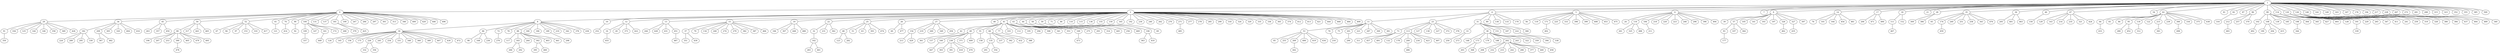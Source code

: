 strict graph G {
1;
0;
2;
4;
5;
6;
7;
8;
9;
10;
11;
12;
13;
14;
15;
16;
17;
18;
19;
20;
21;
22;
23;
24;
25;
26;
27;
28;
29;
30;
31;
32;
33;
34;
35;
36;
37;
38;
39;
40;
41;
42;
43;
44;
45;
46;
47;
48;
49;
50;
51;
52;
53;
54;
55;
56;
57;
58;
59;
60;
61;
62;
63;
64;
65;
66;
67;
68;
69;
70;
71;
72;
73;
74;
75;
76;
77;
78;
79;
80;
81;
82;
83;
84;
85;
86;
87;
88;
89;
90;
91;
92;
93;
94;
95;
96;
97;
98;
99;
100;
101;
102;
103;
104;
105;
106;
107;
108;
109;
110;
111;
112;
113;
114;
115;
116;
117;
118;
119;
120;
121;
122;
123;
124;
125;
126;
127;
128;
129;
130;
131;
132;
133;
134;
135;
136;
137;
138;
139;
140;
141;
142;
143;
144;
145;
146;
147;
148;
149;
150;
151;
152;
153;
154;
155;
156;
157;
158;
159;
160;
161;
162;
163;
164;
165;
166;
167;
168;
169;
170;
171;
172;
173;
174;
175;
176;
177;
178;
179;
180;
181;
182;
183;
184;
185;
186;
187;
188;
189;
190;
191;
192;
193;
194;
195;
196;
197;
198;
199;
200;
201;
202;
203;
204;
205;
206;
207;
208;
209;
210;
211;
212;
213;
214;
215;
216;
217;
218;
219;
220;
221;
222;
223;
224;
225;
226;
227;
228;
229;
230;
231;
232;
233;
234;
235;
236;
237;
238;
239;
240;
241;
242;
243;
244;
245;
246;
247;
248;
249;
250;
251;
252;
253;
254;
255;
256;
257;
258;
259;
260;
261;
262;
263;
264;
265;
266;
267;
268;
269;
270;
271;
272;
273;
274;
275;
276;
277;
278;
279;
280;
281;
282;
283;
284;
285;
286;
287;
288;
289;
290;
291;
292;
293;
294;
295;
296;
297;
298;
299;
300;
301;
302;
303;
304;
305;
306;
307;
308;
309;
310;
311;
312;
313;
314;
315;
316;
317;
318;
319;
320;
321;
322;
323;
324;
325;
326;
327;
328;
329;
330;
331;
332;
333;
334;
335;
336;
337;
338;
339;
340;
341;
342;
343;
344;
345;
346;
347;
348;
349;
350;
351;
352;
353;
354;
355;
356;
357;
358;
359;
360;
361;
362;
363;
364;
365;
366;
367;
368;
369;
370;
371;
372;
373;
374;
375;
376;
377;
378;
379;
380;
381;
382;
383;
384;
385;
386;
387;
388;
389;
390;
391;
392;
393;
394;
395;
396;
397;
398;
399;
400;
401;
402;
403;
404;
405;
406;
407;
408;
409;
410;
411;
412;
413;
414;
415;
416;
417;
418;
419;
420;
421;
422;
423;
424;
425;
426;
427;
428;
429;
430;
431;
432;
433;
434;
435;
436;
437;
438;
439;
440;
441;
442;
443;
444;
445;
446;
447;
448;
449;
450;
451;
452;
453;
454;
455;
456;
457;
458;
459;
460;
461;
462;
463;
464;
465;
466;
467;
468;
469;
470;
471;
472;
473;
474;
475;
476;
477;
478;
479;
480;
481;
482;
483;
484;
485;
486;
487;
488;
489;
490;
491;
492;
493;
494;
495;
496;
497;
498;
499;
500;
62 -- 239;
88 -- 302;
202 -- 233;
43 -- 293;
52 -- 97;
5 -- 119;
4 -- 133;
6 -- 223;
113 -- 132;
6 -- 218;
0 -- 400;
22 -- 32;
41 -- 49;
62 -- 83;
41 -- 103;
1 -- 18;
29 -- 125;
171 -- 402;
74 -- 414;
126 -- 464;
50 -- 317;
53 -- 269;
0 -- 50;
182 -- 295;
41 -- 77;
15 -- 382;
2 -- 230;
2 -- 270;
182 -- 330;
68 -- 237;
57 -- 364;
23 -- 113;
19 -- 448;
2 -- 110;
1 -- 46;
53 -- 255;
1 -- 267;
6 -- 246;
26 -- 60;
27 -- 349;
182 -- 289;
1 -- 7;
38 -- 243;
99 -- 139;
109 -- 337;
162 -- 461;
118 -- 312;
25 -- 51;
120 -- 347;
1 -- 149;
30 -- 430;
8 -- 66;
102 -- 492;
73 -- 491;
61 -- 121;
31 -- 222;
1 -- 4;
2 -- 318;
5 -- 171;
15 -- 274;
38 -- 322;
302 -- 395;
1 -- 120;
43 -- 445;
113 -- 178;
1 -- 142;
202 -- 242;
2 -- 365;
5 -- 398;
226 -- 356;
15 -- 279;
62 -- 95;
47 -- 129;
95 -- 280;
215 -- 383;
27 -- 260;
6 -- 24;
66 -- 168;
2 -- 22;
5 -- 333;
2 -- 499;
1 -- 81;
116 -- 325;
238 -- 470;
99 -- 102;
6 -- 396;
50 -- 80;
29 -- 358;
2 -- 44;
191 -- 339;
2 -- 262;
14 -- 76;
31 -- 187;
82 -- 316;
52 -- 94;
154 -- 429;
12 -- 373;
11 -- 300;
73 -- 311;
38 -- 179;
1 -- 288;
4 -- 170;
11 -- 381;
52 -- 417;
53 -- 406;
62 -- 306;
183 -- 266;
22 -- 362;
0 -- 61;
6 -- 494;
88 -- 264;
30 -- 226;
34 -- 182;
9 -- 105;
49 -- 371;
2 -- 13;
35 -- 249;
0 -- 45;
29 -- 104;
451 -- 487;
1 -- 9;
16 -- 455;
2 -- 10;
13 -- 244;
25 -- 474;
23 -- 73;
5 -- 453;
1 -- 35;
59 -- 69;
30 -- 175;
62 -- 334;
14 -- 454;
6 -- 116;
12 -- 16;
120 -- 128;
9 -- 39;
5 -- 475;
11 -- 75;
38 -- 173;
135 -- 291;
198 -- 344;
2 -- 329;
202 -- 377;
43 -- 169;
4 -- 11;
238 -- 418;
62 -- 64;
31 -- 33;
183 -- 292;
1 -- 272;
32 -- 162;
1 -- 82;
9 -- 397;
80 -- 495;
49 -- 238;
2 -- 159;
52 -- 153;
202 -- 286;
2 -- 155;
2 -- 19;
90 -- 92;
35 -- 258;
91 -- 350;
80 -- 405;
173 -- 203;
88 -- 117;
6 -- 220;
1 -- 14;
181 -- 379;
50 -- 443;
1 -- 355;
2 -- 374;
35 -- 476;
37 -- 439;
2 -- 40;
36 -- 205;
41 -- 68;
88 -- 183;
2 -- 412;
114 -- 345;
34 -- 416;
80 -- 196;
1 -- 176;
184 -- 211;
35 -- 251;
25 -- 63;
1 -- 126;
0 -- 100;
28 -- 386;
19 -- 480;
31 -- 151;
4 -- 23;
182 -- 224;
30 -- 254;
202 -- 440;
2 -- 468;
9 -- 326;
10 -- 252;
1 -- 140;
28 -- 309;
14 -- 101;
34 -- 209;
19 -- 307;
45 -- 263;
30 -- 145;
30 -- 124;
52 -- 67;
17 -- 206;
27 -- 219;
189 -- 298;
2 -- 271;
200 -- 486;
0 -- 284;
1 -- 323;
29 -- 369;
13 -- 451;
8 -- 436;
35 -- 65;
9 -- 57;
13 -- 428;
30 -- 360;
162 -- 283;
0 -- 446;
30 -- 156;
13 -- 431;
8 -- 30;
0 -- 313;
1 -- 352;
9 -- 141;
1 -- 87;
35 -- 174;
38 -- 394;
1 -- 5;
202 -- 232;
202 -- 208;
100 -- 268;
1 -- 96;
62 -- 122;
62 -- 375;
31 -- 366;
0 -- 346;
23 -- 372;
1 -- 28;
14 -- 164;
2 -- 192;
88 -- 403;
29 -- 144;
0 -- 181;
77 -- 388;
0 -- 34;
62 -- 118;
53 -- 85;
0 -- 297;
1 -- 99;
80 -- 390;
15 -- 37;
1 -- 281;
30 -- 407;
169 -- 473;
12 -- 20;
66 -- 98;
4 -- 130;
48 -- 123;
25 -- 48;
26 -- 477;
49 -- 157;
70 -- 216;
209 -- 482;
8 -- 210;
15 -- 466;
111 -- 467;
160 -- 447;
30 -- 389;
43 -- 314;
1 -- 315;
106 -- 410;
0 -- 29;
99 -- 198;
1 -- 54;
126 -- 259;
34 -- 404;
19 -- 166;
2 -- 240;
113 -- 497;
1 -- 217;
238 -- 303;
306 -- 498;
228 -- 340;
11 -- 53;
100 -- 109;
6 -- 296;
41 -- 112;
44 -- 469;
23 -- 378;
2 -- 41;
8 -- 72;
2 -- 421;
2 -- 136;
120 -- 229;
44 -- 256;
209 -- 367;
30 -- 245;
30 -- 331;
326 -- 462;
2 -- 71;
38 -- 359;
8 -- 342;
126 -- 319;
2 -- 324;
11 -- 221;
27 -- 154;
114 -- 493;
2 -- 277;
38 -- 202;
18 -- 152;
1 -- 62;
35 -- 343;
113 -- 200;
8 -- 180;
5 -- 399;
47 -- 321;
202 -- 458;
80 -- 207;
30 -- 472;
46 -- 150;
2 -- 165;
29 -- 426;
2 -- 336;
29 -- 146;
27 -- 456;
57 -- 107;
1 -- 0;
126 -- 380;
53 -- 434;
238 -- 391;
11 -- 70;
222 -- 338;
2 -- 15;
57 -- 93;
17 -- 471;
8 -- 78;
2 -- 58;
173 -- 368;
8 -- 189;
1 -- 21;
1 -- 500;
2 -- 299;
88 -- 441;
49 -- 409;
43 -- 275;
174 -- 459;
0 -- 496;
0 -- 131;
113 -- 423;
0 -- 90;
23 -- 227;
100 -- 147;
41 -- 55;
41 -- 308;
23 -- 138;
100 -- 161;
113 -- 234;
68 -- 392;
8 -- 186;
29 -- 91;
2 -- 278;
99 -- 108;
41 -- 294;
33 -- 250;
4 -- 31;
52 -- 310;
1 -- 114;
108 -- 415;
100 -- 172;
120 -- 191;
154 -- 213;
126 -- 241;
62 -- 84;
9 -- 327;
37 -- 351;
68 -- 432;
1 -- 6;
66 -- 236;
53 -- 419;
62 -- 215;
22 -- 231;
0 -- 137;
271 -- 485;
33 -- 273;
108 -- 204;
80 -- 253;
201 -- 290;
126 -- 437;
1 -- 228;
36 -- 401;
2 -- 444;
1 -- 36;
11 -- 201;
0 -- 52;
50 -- 465;
49 -- 160;
96 -- 212;
2 -- 43;
2 -- 25;
80 -- 479;
99 -- 304;
30 -- 348;
106 -- 363;
4 -- 89;
302 -- 460;
2 -- 285;
327 -- 435;
12 -- 422;
120 -- 411;
47 -- 143;
108 -- 190;
114 -- 427;
15 -- 387;
126 -- 489;
5 -- 225;
96 -- 257;
116 -- 261;
23 -- 127;
5 -- 408;
2 -- 115;
68 -- 135;
2 -- 484;
1 -- 385;
41 -- 195;
47 -- 214;
38 -- 188;
226 -- 332;
2 -- 27;
47 -- 424;
2 -- 8;
55 -- 158;
41 -- 353;
41 -- 341;
120 -- 265;
5 -- 56;
72 -- 276;
8 -- 88;
116 -- 488;
11 -- 287;
34 -- 305;
2 -- 413;
62 -- 438;
2 -- 335;
0 -- 420;
42 -- 361;
34 -- 320;
1 -- 194;
2 -- 59;
1 -- 2;
45 -- 450;
73 -- 457;
0 -- 199;
47 -- 235;
135 -- 354;
1 -- 47;
15 -- 79;
9 -- 197;
95 -- 452;
181 -- 425;
15 -- 134;
0 -- 247;
2 -- 86;
36 -- 463;
15 -- 248;
14 -- 481;
8 -- 376;
17 -- 490;
93 -- 177;
126 -- 384;
0 -- 74;
1 -- 163;
126 -- 328;
38 -- 148;
2 -- 12;
9 -- 193;
390 -- 478;
41 -- 42;
18 -- 111;
58 -- 106;
269 -- 442;
96 -- 370;
0 -- 301;
2 -- 26;
1 -- 167;
25 -- 393;
212 -- 483;
48 -- 282;
64 -- 433;
99 -- 185;
31 -- 38;
6 -- 184;
1 -- 17;
161 -- 449;
45 -- 357;
}
